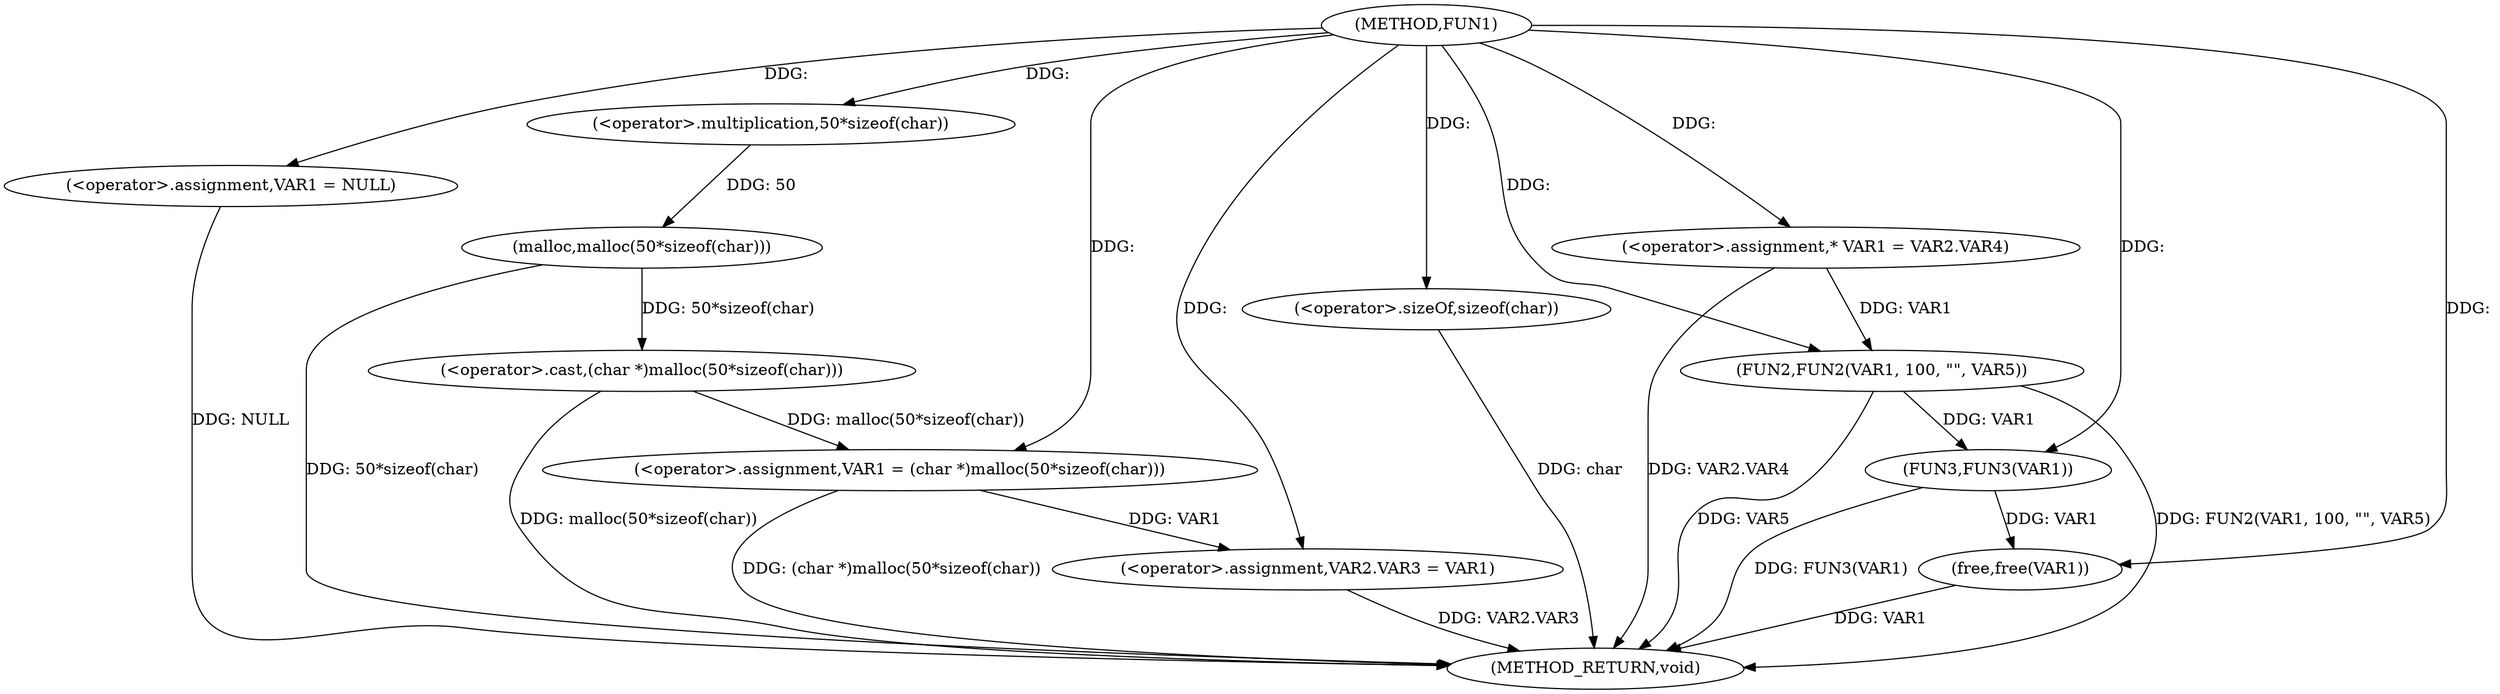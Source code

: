 digraph FUN1 {  
"1000100" [label = "(METHOD,FUN1)" ]
"1000139" [label = "(METHOD_RETURN,void)" ]
"1000104" [label = "(<operator>.assignment,VAR1 = NULL)" ]
"1000107" [label = "(<operator>.assignment,VAR1 = (char *)malloc(50*sizeof(char)))" ]
"1000109" [label = "(<operator>.cast,(char *)malloc(50*sizeof(char)))" ]
"1000111" [label = "(malloc,malloc(50*sizeof(char)))" ]
"1000112" [label = "(<operator>.multiplication,50*sizeof(char))" ]
"1000114" [label = "(<operator>.sizeOf,sizeof(char))" ]
"1000116" [label = "(<operator>.assignment,VAR2.VAR3 = VAR1)" ]
"1000123" [label = "(<operator>.assignment,* VAR1 = VAR2.VAR4)" ]
"1000130" [label = "(FUN2,FUN2(VAR1, 100, \"\", VAR5))" ]
"1000135" [label = "(FUN3,FUN3(VAR1))" ]
"1000137" [label = "(free,free(VAR1))" ]
  "1000116" -> "1000139"  [ label = "DDG: VAR2.VAR3"] 
  "1000130" -> "1000139"  [ label = "DDG: FUN2(VAR1, 100, \"\", VAR5)"] 
  "1000123" -> "1000139"  [ label = "DDG: VAR2.VAR4"] 
  "1000130" -> "1000139"  [ label = "DDG: VAR5"] 
  "1000114" -> "1000139"  [ label = "DDG: char"] 
  "1000111" -> "1000139"  [ label = "DDG: 50*sizeof(char)"] 
  "1000135" -> "1000139"  [ label = "DDG: FUN3(VAR1)"] 
  "1000137" -> "1000139"  [ label = "DDG: VAR1"] 
  "1000109" -> "1000139"  [ label = "DDG: malloc(50*sizeof(char))"] 
  "1000104" -> "1000139"  [ label = "DDG: NULL"] 
  "1000107" -> "1000139"  [ label = "DDG: (char *)malloc(50*sizeof(char))"] 
  "1000100" -> "1000104"  [ label = "DDG: "] 
  "1000109" -> "1000107"  [ label = "DDG: malloc(50*sizeof(char))"] 
  "1000100" -> "1000107"  [ label = "DDG: "] 
  "1000111" -> "1000109"  [ label = "DDG: 50*sizeof(char)"] 
  "1000112" -> "1000111"  [ label = "DDG: 50"] 
  "1000100" -> "1000112"  [ label = "DDG: "] 
  "1000100" -> "1000114"  [ label = "DDG: "] 
  "1000107" -> "1000116"  [ label = "DDG: VAR1"] 
  "1000100" -> "1000116"  [ label = "DDG: "] 
  "1000100" -> "1000123"  [ label = "DDG: "] 
  "1000123" -> "1000130"  [ label = "DDG: VAR1"] 
  "1000100" -> "1000130"  [ label = "DDG: "] 
  "1000130" -> "1000135"  [ label = "DDG: VAR1"] 
  "1000100" -> "1000135"  [ label = "DDG: "] 
  "1000135" -> "1000137"  [ label = "DDG: VAR1"] 
  "1000100" -> "1000137"  [ label = "DDG: "] 
}
